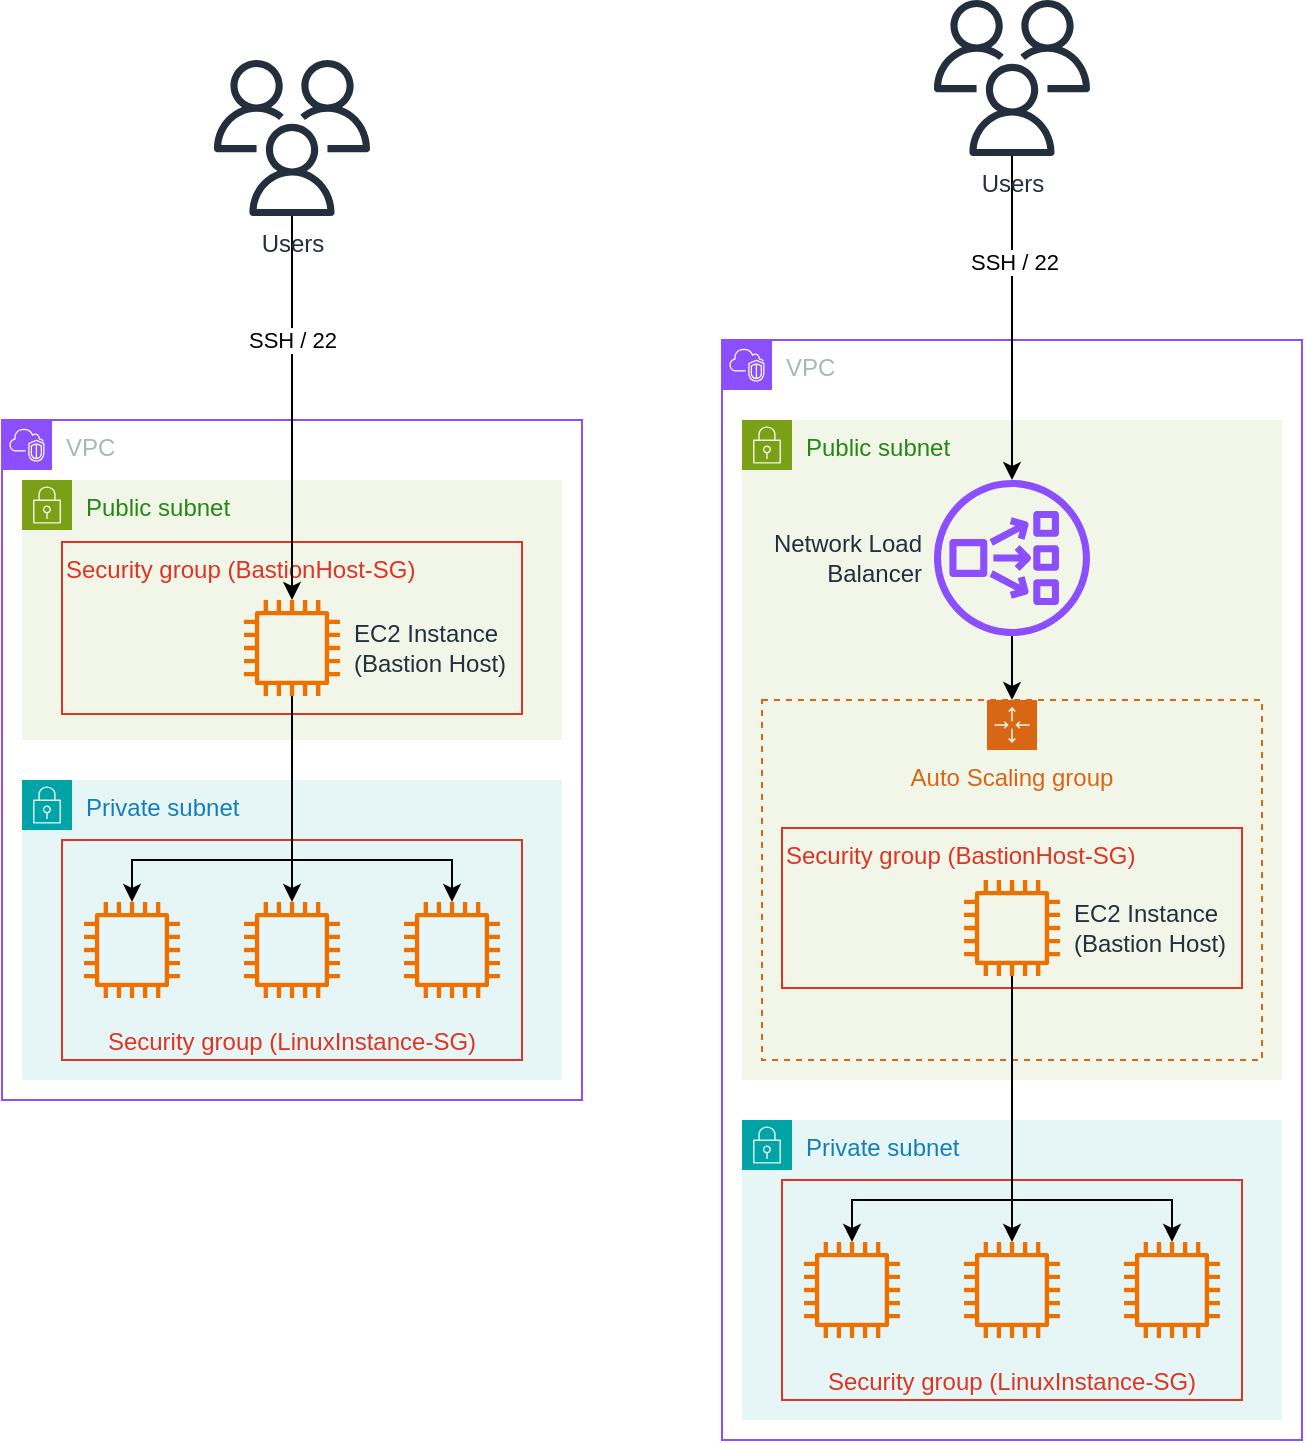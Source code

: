 <mxfile version="26.0.4">
  <diagram name="Page-1" id="HHABXlN4WHRFsMY-K2RZ">
    <mxGraphModel dx="1114" dy="1198" grid="1" gridSize="10" guides="1" tooltips="1" connect="1" arrows="1" fold="1" page="1" pageScale="1" pageWidth="850" pageHeight="1100" math="0" shadow="0">
      <root>
        <mxCell id="0" />
        <mxCell id="1" parent="0" />
        <mxCell id="KegEBsuILMjrFgMIoxQn-1" value="VPC" style="points=[[0,0],[0.25,0],[0.5,0],[0.75,0],[1,0],[1,0.25],[1,0.5],[1,0.75],[1,1],[0.75,1],[0.5,1],[0.25,1],[0,1],[0,0.75],[0,0.5],[0,0.25]];outlineConnect=0;gradientColor=none;html=1;whiteSpace=wrap;fontSize=12;fontStyle=0;container=1;pointerEvents=0;collapsible=0;recursiveResize=0;shape=mxgraph.aws4.group;grIcon=mxgraph.aws4.group_vpc2;strokeColor=#8C4FFF;fillColor=none;verticalAlign=top;align=left;spacingLeft=30;fontColor=#AAB7B8;dashed=0;" vertex="1" parent="1">
          <mxGeometry x="100" y="400" width="290" height="340" as="geometry" />
        </mxCell>
        <mxCell id="KegEBsuILMjrFgMIoxQn-3" value="Public subnet" style="points=[[0,0],[0.25,0],[0.5,0],[0.75,0],[1,0],[1,0.25],[1,0.5],[1,0.75],[1,1],[0.75,1],[0.5,1],[0.25,1],[0,1],[0,0.75],[0,0.5],[0,0.25]];outlineConnect=0;gradientColor=none;html=1;whiteSpace=wrap;fontSize=12;fontStyle=0;container=1;pointerEvents=0;collapsible=0;recursiveResize=0;shape=mxgraph.aws4.group;grIcon=mxgraph.aws4.group_security_group;grStroke=0;strokeColor=#7AA116;fillColor=#F2F6E8;verticalAlign=top;align=left;spacingLeft=30;fontColor=#248814;dashed=0;" vertex="1" parent="KegEBsuILMjrFgMIoxQn-1">
          <mxGeometry x="10" y="30" width="270" height="130" as="geometry" />
        </mxCell>
        <mxCell id="KegEBsuILMjrFgMIoxQn-12" value="Security group (BastionHost-SG)" style="fillColor=none;strokeColor=#DD3522;verticalAlign=top;fontStyle=0;fontColor=#DD3522;whiteSpace=wrap;html=1;labelPosition=center;verticalLabelPosition=middle;align=left;" vertex="1" parent="KegEBsuILMjrFgMIoxQn-3">
          <mxGeometry x="20" y="31" width="230" height="86" as="geometry" />
        </mxCell>
        <mxCell id="KegEBsuILMjrFgMIoxQn-8" value="EC2 Instance&lt;div&gt;(Bastion Host)&lt;/div&gt;" style="sketch=0;outlineConnect=0;fontColor=#232F3E;gradientColor=none;fillColor=#ED7100;strokeColor=none;dashed=0;verticalLabelPosition=middle;verticalAlign=middle;align=left;html=1;fontSize=12;fontStyle=0;aspect=fixed;pointerEvents=1;shape=mxgraph.aws4.instance2;labelPosition=right;spacingRight=0;spacingLeft=5;spacingBottom=0;" vertex="1" parent="KegEBsuILMjrFgMIoxQn-3">
          <mxGeometry x="111" y="60" width="48" height="48" as="geometry" />
        </mxCell>
        <mxCell id="KegEBsuILMjrFgMIoxQn-2" value="Private subnet" style="points=[[0,0],[0.25,0],[0.5,0],[0.75,0],[1,0],[1,0.25],[1,0.5],[1,0.75],[1,1],[0.75,1],[0.5,1],[0.25,1],[0,1],[0,0.75],[0,0.5],[0,0.25]];outlineConnect=0;gradientColor=none;html=1;whiteSpace=wrap;fontSize=12;fontStyle=0;container=1;pointerEvents=0;collapsible=0;recursiveResize=0;shape=mxgraph.aws4.group;grIcon=mxgraph.aws4.group_security_group;grStroke=0;strokeColor=#00A4A6;fillColor=#E6F6F7;verticalAlign=top;align=left;spacingLeft=30;fontColor=#147EBA;dashed=0;" vertex="1" parent="KegEBsuILMjrFgMIoxQn-1">
          <mxGeometry x="10" y="180" width="270" height="150" as="geometry" />
        </mxCell>
        <mxCell id="KegEBsuILMjrFgMIoxQn-5" value="Security group (LinuxInstance-SG)" style="fillColor=none;strokeColor=#DD3522;verticalAlign=bottom;fontStyle=0;fontColor=#DD3522;whiteSpace=wrap;html=1;" vertex="1" parent="KegEBsuILMjrFgMIoxQn-2">
          <mxGeometry x="20" y="30" width="230" height="110" as="geometry" />
        </mxCell>
        <mxCell id="KegEBsuILMjrFgMIoxQn-4" value="" style="sketch=0;outlineConnect=0;fontColor=#232F3E;gradientColor=none;fillColor=#ED7100;strokeColor=none;dashed=0;verticalLabelPosition=bottom;verticalAlign=top;align=center;html=1;fontSize=12;fontStyle=0;aspect=fixed;pointerEvents=1;shape=mxgraph.aws4.instance2;" vertex="1" parent="KegEBsuILMjrFgMIoxQn-2">
          <mxGeometry x="31" y="61" width="48" height="48" as="geometry" />
        </mxCell>
        <mxCell id="KegEBsuILMjrFgMIoxQn-6" value="" style="sketch=0;outlineConnect=0;fontColor=#232F3E;gradientColor=none;fillColor=#ED7100;strokeColor=none;dashed=0;verticalLabelPosition=bottom;verticalAlign=top;align=center;html=1;fontSize=12;fontStyle=0;aspect=fixed;pointerEvents=1;shape=mxgraph.aws4.instance2;" vertex="1" parent="KegEBsuILMjrFgMIoxQn-2">
          <mxGeometry x="111" y="61" width="48" height="48" as="geometry" />
        </mxCell>
        <mxCell id="KegEBsuILMjrFgMIoxQn-7" value="" style="sketch=0;outlineConnect=0;fontColor=#232F3E;gradientColor=none;fillColor=#ED7100;strokeColor=none;dashed=0;verticalLabelPosition=bottom;verticalAlign=top;align=center;html=1;fontSize=12;fontStyle=0;aspect=fixed;pointerEvents=1;shape=mxgraph.aws4.instance2;" vertex="1" parent="KegEBsuILMjrFgMIoxQn-2">
          <mxGeometry x="191" y="61" width="48" height="48" as="geometry" />
        </mxCell>
        <mxCell id="KegEBsuILMjrFgMIoxQn-9" style="edgeStyle=orthogonalEdgeStyle;rounded=0;orthogonalLoop=1;jettySize=auto;html=1;" edge="1" parent="KegEBsuILMjrFgMIoxQn-1" source="KegEBsuILMjrFgMIoxQn-8" target="KegEBsuILMjrFgMIoxQn-6">
          <mxGeometry relative="1" as="geometry" />
        </mxCell>
        <mxCell id="KegEBsuILMjrFgMIoxQn-10" style="edgeStyle=orthogonalEdgeStyle;rounded=0;orthogonalLoop=1;jettySize=auto;html=1;" edge="1" parent="KegEBsuILMjrFgMIoxQn-1" source="KegEBsuILMjrFgMIoxQn-8" target="KegEBsuILMjrFgMIoxQn-7">
          <mxGeometry relative="1" as="geometry">
            <Array as="points">
              <mxPoint x="145" y="220" />
              <mxPoint x="225" y="220" />
            </Array>
          </mxGeometry>
        </mxCell>
        <mxCell id="KegEBsuILMjrFgMIoxQn-11" style="edgeStyle=orthogonalEdgeStyle;rounded=0;orthogonalLoop=1;jettySize=auto;html=1;" edge="1" parent="KegEBsuILMjrFgMIoxQn-1" source="KegEBsuILMjrFgMIoxQn-8" target="KegEBsuILMjrFgMIoxQn-4">
          <mxGeometry relative="1" as="geometry">
            <Array as="points">
              <mxPoint x="145" y="220" />
              <mxPoint x="65" y="220" />
            </Array>
          </mxGeometry>
        </mxCell>
        <mxCell id="KegEBsuILMjrFgMIoxQn-14" value="SSH / 22" style="edgeStyle=orthogonalEdgeStyle;rounded=0;orthogonalLoop=1;jettySize=auto;html=1;" edge="1" parent="1" source="KegEBsuILMjrFgMIoxQn-13" target="KegEBsuILMjrFgMIoxQn-8">
          <mxGeometry x="-0.354" relative="1" as="geometry">
            <mxPoint as="offset" />
          </mxGeometry>
        </mxCell>
        <mxCell id="KegEBsuILMjrFgMIoxQn-13" value="Users" style="sketch=0;outlineConnect=0;fontColor=#232F3E;gradientColor=none;fillColor=#232F3D;strokeColor=none;dashed=0;verticalLabelPosition=bottom;verticalAlign=top;align=center;html=1;fontSize=12;fontStyle=0;aspect=fixed;pointerEvents=1;shape=mxgraph.aws4.users;" vertex="1" parent="1">
          <mxGeometry x="206" y="220" width="78" height="78" as="geometry" />
        </mxCell>
        <mxCell id="KegEBsuILMjrFgMIoxQn-15" value="VPC" style="points=[[0,0],[0.25,0],[0.5,0],[0.75,0],[1,0],[1,0.25],[1,0.5],[1,0.75],[1,1],[0.75,1],[0.5,1],[0.25,1],[0,1],[0,0.75],[0,0.5],[0,0.25]];outlineConnect=0;gradientColor=none;html=1;whiteSpace=wrap;fontSize=12;fontStyle=0;container=1;pointerEvents=0;collapsible=0;recursiveResize=0;shape=mxgraph.aws4.group;grIcon=mxgraph.aws4.group_vpc2;strokeColor=#8C4FFF;fillColor=none;verticalAlign=top;align=left;spacingLeft=30;fontColor=#AAB7B8;dashed=0;" vertex="1" parent="1">
          <mxGeometry x="460" y="360" width="290" height="550" as="geometry" />
        </mxCell>
        <mxCell id="KegEBsuILMjrFgMIoxQn-16" value="Public subnet" style="points=[[0,0],[0.25,0],[0.5,0],[0.75,0],[1,0],[1,0.25],[1,0.5],[1,0.75],[1,1],[0.75,1],[0.5,1],[0.25,1],[0,1],[0,0.75],[0,0.5],[0,0.25]];outlineConnect=0;gradientColor=none;html=1;whiteSpace=wrap;fontSize=12;fontStyle=0;container=1;pointerEvents=0;collapsible=0;recursiveResize=0;shape=mxgraph.aws4.group;grIcon=mxgraph.aws4.group_security_group;grStroke=0;strokeColor=#7AA116;fillColor=#F2F6E8;verticalAlign=top;align=left;spacingLeft=30;fontColor=#248814;dashed=0;" vertex="1" parent="KegEBsuILMjrFgMIoxQn-15">
          <mxGeometry x="10" y="40" width="270" height="330" as="geometry" />
        </mxCell>
        <mxCell id="KegEBsuILMjrFgMIoxQn-34" style="edgeStyle=orthogonalEdgeStyle;rounded=0;orthogonalLoop=1;jettySize=auto;html=1;" edge="1" parent="KegEBsuILMjrFgMIoxQn-16" source="KegEBsuILMjrFgMIoxQn-30" target="KegEBsuILMjrFgMIoxQn-29">
          <mxGeometry relative="1" as="geometry" />
        </mxCell>
        <mxCell id="KegEBsuILMjrFgMIoxQn-30" value="Network Load&lt;div&gt;Balancer&lt;/div&gt;" style="sketch=0;outlineConnect=0;fontColor=#232F3E;gradientColor=none;fillColor=#8C4FFF;strokeColor=none;dashed=0;verticalLabelPosition=middle;verticalAlign=middle;align=right;html=1;fontSize=12;fontStyle=0;aspect=fixed;pointerEvents=1;shape=mxgraph.aws4.network_load_balancer;labelPosition=left;spacingRight=5;" vertex="1" parent="KegEBsuILMjrFgMIoxQn-16">
          <mxGeometry x="96" y="30" width="78" height="78" as="geometry" />
        </mxCell>
        <mxCell id="KegEBsuILMjrFgMIoxQn-29" value="Auto Scaling group" style="points=[[0,0],[0.25,0],[0.5,0],[0.75,0],[1,0],[1,0.25],[1,0.5],[1,0.75],[1,1],[0.75,1],[0.5,1],[0.25,1],[0,1],[0,0.75],[0,0.5],[0,0.25]];outlineConnect=0;gradientColor=none;html=1;whiteSpace=wrap;fontSize=12;fontStyle=0;container=1;pointerEvents=0;collapsible=0;recursiveResize=0;shape=mxgraph.aws4.groupCenter;grIcon=mxgraph.aws4.group_auto_scaling_group;grStroke=1;strokeColor=#D86613;fillColor=none;verticalAlign=top;align=center;fontColor=#D86613;dashed=1;spacingTop=25;" vertex="1" parent="KegEBsuILMjrFgMIoxQn-16">
          <mxGeometry x="10" y="140" width="250" height="180" as="geometry" />
        </mxCell>
        <mxCell id="KegEBsuILMjrFgMIoxQn-33" value="Security group (BastionHost-SG)" style="fillColor=none;strokeColor=#DD3522;verticalAlign=top;fontStyle=0;fontColor=#DD3522;whiteSpace=wrap;html=1;labelPosition=center;verticalLabelPosition=middle;align=left;" vertex="1" parent="KegEBsuILMjrFgMIoxQn-29">
          <mxGeometry x="10" y="64" width="230" height="80" as="geometry" />
        </mxCell>
        <mxCell id="KegEBsuILMjrFgMIoxQn-18" value="EC2 Instance&lt;div&gt;(Bastion Host)&lt;/div&gt;" style="sketch=0;outlineConnect=0;fontColor=#232F3E;gradientColor=none;fillColor=#ED7100;strokeColor=none;dashed=0;verticalLabelPosition=middle;verticalAlign=middle;align=left;html=1;fontSize=12;fontStyle=0;aspect=fixed;pointerEvents=1;shape=mxgraph.aws4.instance2;labelPosition=right;spacingRight=0;spacingLeft=5;spacingBottom=0;" vertex="1" parent="KegEBsuILMjrFgMIoxQn-29">
          <mxGeometry x="101" y="90" width="48" height="48" as="geometry" />
        </mxCell>
        <mxCell id="KegEBsuILMjrFgMIoxQn-19" value="Private subnet" style="points=[[0,0],[0.25,0],[0.5,0],[0.75,0],[1,0],[1,0.25],[1,0.5],[1,0.75],[1,1],[0.75,1],[0.5,1],[0.25,1],[0,1],[0,0.75],[0,0.5],[0,0.25]];outlineConnect=0;gradientColor=none;html=1;whiteSpace=wrap;fontSize=12;fontStyle=0;container=1;pointerEvents=0;collapsible=0;recursiveResize=0;shape=mxgraph.aws4.group;grIcon=mxgraph.aws4.group_security_group;grStroke=0;strokeColor=#00A4A6;fillColor=#E6F6F7;verticalAlign=top;align=left;spacingLeft=30;fontColor=#147EBA;dashed=0;" vertex="1" parent="KegEBsuILMjrFgMIoxQn-15">
          <mxGeometry x="10" y="390" width="270" height="150" as="geometry" />
        </mxCell>
        <mxCell id="KegEBsuILMjrFgMIoxQn-20" value="Security group (LinuxInstance-SG)" style="fillColor=none;strokeColor=#DD3522;verticalAlign=bottom;fontStyle=0;fontColor=#DD3522;whiteSpace=wrap;html=1;" vertex="1" parent="KegEBsuILMjrFgMIoxQn-19">
          <mxGeometry x="20" y="30" width="230" height="110" as="geometry" />
        </mxCell>
        <mxCell id="KegEBsuILMjrFgMIoxQn-21" value="" style="sketch=0;outlineConnect=0;fontColor=#232F3E;gradientColor=none;fillColor=#ED7100;strokeColor=none;dashed=0;verticalLabelPosition=bottom;verticalAlign=top;align=center;html=1;fontSize=12;fontStyle=0;aspect=fixed;pointerEvents=1;shape=mxgraph.aws4.instance2;" vertex="1" parent="KegEBsuILMjrFgMIoxQn-19">
          <mxGeometry x="31" y="61" width="48" height="48" as="geometry" />
        </mxCell>
        <mxCell id="KegEBsuILMjrFgMIoxQn-22" value="" style="sketch=0;outlineConnect=0;fontColor=#232F3E;gradientColor=none;fillColor=#ED7100;strokeColor=none;dashed=0;verticalLabelPosition=bottom;verticalAlign=top;align=center;html=1;fontSize=12;fontStyle=0;aspect=fixed;pointerEvents=1;shape=mxgraph.aws4.instance2;" vertex="1" parent="KegEBsuILMjrFgMIoxQn-19">
          <mxGeometry x="111" y="61" width="48" height="48" as="geometry" />
        </mxCell>
        <mxCell id="KegEBsuILMjrFgMIoxQn-23" value="" style="sketch=0;outlineConnect=0;fontColor=#232F3E;gradientColor=none;fillColor=#ED7100;strokeColor=none;dashed=0;verticalLabelPosition=bottom;verticalAlign=top;align=center;html=1;fontSize=12;fontStyle=0;aspect=fixed;pointerEvents=1;shape=mxgraph.aws4.instance2;" vertex="1" parent="KegEBsuILMjrFgMIoxQn-19">
          <mxGeometry x="191" y="61" width="48" height="48" as="geometry" />
        </mxCell>
        <mxCell id="KegEBsuILMjrFgMIoxQn-24" style="edgeStyle=orthogonalEdgeStyle;rounded=0;orthogonalLoop=1;jettySize=auto;html=1;" edge="1" parent="KegEBsuILMjrFgMIoxQn-15" source="KegEBsuILMjrFgMIoxQn-18" target="KegEBsuILMjrFgMIoxQn-22">
          <mxGeometry relative="1" as="geometry" />
        </mxCell>
        <mxCell id="KegEBsuILMjrFgMIoxQn-25" style="edgeStyle=orthogonalEdgeStyle;rounded=0;orthogonalLoop=1;jettySize=auto;html=1;" edge="1" parent="KegEBsuILMjrFgMIoxQn-15" source="KegEBsuILMjrFgMIoxQn-18" target="KegEBsuILMjrFgMIoxQn-23">
          <mxGeometry relative="1" as="geometry">
            <Array as="points">
              <mxPoint x="145" y="430" />
              <mxPoint x="225" y="430" />
            </Array>
          </mxGeometry>
        </mxCell>
        <mxCell id="KegEBsuILMjrFgMIoxQn-26" style="edgeStyle=orthogonalEdgeStyle;rounded=0;orthogonalLoop=1;jettySize=auto;html=1;" edge="1" parent="KegEBsuILMjrFgMIoxQn-15" source="KegEBsuILMjrFgMIoxQn-18" target="KegEBsuILMjrFgMIoxQn-21">
          <mxGeometry relative="1" as="geometry">
            <Array as="points">
              <mxPoint x="145" y="430" />
              <mxPoint x="65" y="430" />
            </Array>
          </mxGeometry>
        </mxCell>
        <mxCell id="KegEBsuILMjrFgMIoxQn-31" style="edgeStyle=orthogonalEdgeStyle;rounded=0;orthogonalLoop=1;jettySize=auto;html=1;" edge="1" parent="1" source="KegEBsuILMjrFgMIoxQn-28" target="KegEBsuILMjrFgMIoxQn-30">
          <mxGeometry relative="1" as="geometry" />
        </mxCell>
        <mxCell id="KegEBsuILMjrFgMIoxQn-32" value="SSH / 22" style="edgeLabel;html=1;align=center;verticalAlign=middle;resizable=0;points=[];" vertex="1" connectable="0" parent="KegEBsuILMjrFgMIoxQn-31">
          <mxGeometry x="-0.344" y="1" relative="1" as="geometry">
            <mxPoint as="offset" />
          </mxGeometry>
        </mxCell>
        <mxCell id="KegEBsuILMjrFgMIoxQn-28" value="Users" style="sketch=0;outlineConnect=0;fontColor=#232F3E;gradientColor=none;fillColor=#232F3D;strokeColor=none;dashed=0;verticalLabelPosition=bottom;verticalAlign=top;align=center;html=1;fontSize=12;fontStyle=0;aspect=fixed;pointerEvents=1;shape=mxgraph.aws4.users;" vertex="1" parent="1">
          <mxGeometry x="566" y="190" width="78" height="78" as="geometry" />
        </mxCell>
      </root>
    </mxGraphModel>
  </diagram>
</mxfile>
